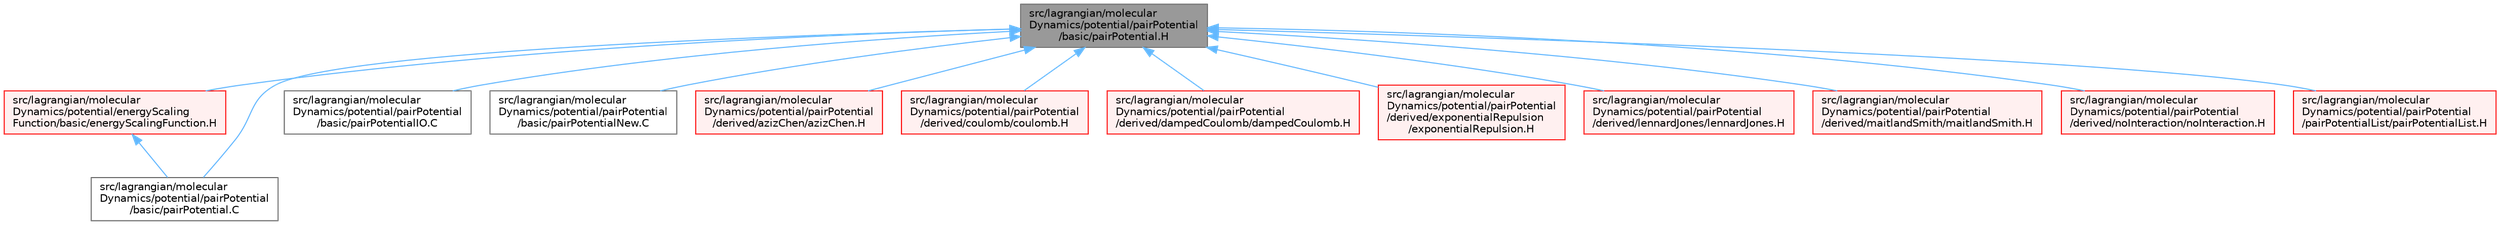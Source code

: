 digraph "src/lagrangian/molecularDynamics/potential/pairPotential/basic/pairPotential.H"
{
 // LATEX_PDF_SIZE
  bgcolor="transparent";
  edge [fontname=Helvetica,fontsize=10,labelfontname=Helvetica,labelfontsize=10];
  node [fontname=Helvetica,fontsize=10,shape=box,height=0.2,width=0.4];
  Node1 [id="Node000001",label="src/lagrangian/molecular\lDynamics/potential/pairPotential\l/basic/pairPotential.H",height=0.2,width=0.4,color="gray40", fillcolor="grey60", style="filled", fontcolor="black",tooltip=" "];
  Node1 -> Node2 [id="edge1_Node000001_Node000002",dir="back",color="steelblue1",style="solid",tooltip=" "];
  Node2 [id="Node000002",label="src/lagrangian/molecular\lDynamics/potential/energyScaling\lFunction/basic/energyScalingFunction.H",height=0.2,width=0.4,color="red", fillcolor="#FFF0F0", style="filled",URL="$energyScalingFunction_8H.html",tooltip=" "];
  Node2 -> Node15 [id="edge2_Node000002_Node000015",dir="back",color="steelblue1",style="solid",tooltip=" "];
  Node15 [id="Node000015",label="src/lagrangian/molecular\lDynamics/potential/pairPotential\l/basic/pairPotential.C",height=0.2,width=0.4,color="grey40", fillcolor="white", style="filled",URL="$pairPotential_8C.html",tooltip=" "];
  Node1 -> Node15 [id="edge3_Node000001_Node000015",dir="back",color="steelblue1",style="solid",tooltip=" "];
  Node1 -> Node16 [id="edge4_Node000001_Node000016",dir="back",color="steelblue1",style="solid",tooltip=" "];
  Node16 [id="Node000016",label="src/lagrangian/molecular\lDynamics/potential/pairPotential\l/basic/pairPotentialIO.C",height=0.2,width=0.4,color="grey40", fillcolor="white", style="filled",URL="$pairPotentialIO_8C.html",tooltip=" "];
  Node1 -> Node17 [id="edge5_Node000001_Node000017",dir="back",color="steelblue1",style="solid",tooltip=" "];
  Node17 [id="Node000017",label="src/lagrangian/molecular\lDynamics/potential/pairPotential\l/basic/pairPotentialNew.C",height=0.2,width=0.4,color="grey40", fillcolor="white", style="filled",URL="$pairPotentialNew_8C.html",tooltip=" "];
  Node1 -> Node18 [id="edge6_Node000001_Node000018",dir="back",color="steelblue1",style="solid",tooltip=" "];
  Node18 [id="Node000018",label="src/lagrangian/molecular\lDynamics/potential/pairPotential\l/derived/azizChen/azizChen.H",height=0.2,width=0.4,color="red", fillcolor="#FFF0F0", style="filled",URL="$azizChen_8H.html",tooltip=" "];
  Node1 -> Node20 [id="edge7_Node000001_Node000020",dir="back",color="steelblue1",style="solid",tooltip=" "];
  Node20 [id="Node000020",label="src/lagrangian/molecular\lDynamics/potential/pairPotential\l/derived/coulomb/coulomb.H",height=0.2,width=0.4,color="red", fillcolor="#FFF0F0", style="filled",URL="$coulomb_8H.html",tooltip=" "];
  Node1 -> Node22 [id="edge8_Node000001_Node000022",dir="back",color="steelblue1",style="solid",tooltip=" "];
  Node22 [id="Node000022",label="src/lagrangian/molecular\lDynamics/potential/pairPotential\l/derived/dampedCoulomb/dampedCoulomb.H",height=0.2,width=0.4,color="red", fillcolor="#FFF0F0", style="filled",URL="$dampedCoulomb_8H.html",tooltip=" "];
  Node1 -> Node24 [id="edge9_Node000001_Node000024",dir="back",color="steelblue1",style="solid",tooltip=" "];
  Node24 [id="Node000024",label="src/lagrangian/molecular\lDynamics/potential/pairPotential\l/derived/exponentialRepulsion\l/exponentialRepulsion.H",height=0.2,width=0.4,color="red", fillcolor="#FFF0F0", style="filled",URL="$exponentialRepulsion_8H.html",tooltip=" "];
  Node1 -> Node26 [id="edge10_Node000001_Node000026",dir="back",color="steelblue1",style="solid",tooltip=" "];
  Node26 [id="Node000026",label="src/lagrangian/molecular\lDynamics/potential/pairPotential\l/derived/lennardJones/lennardJones.H",height=0.2,width=0.4,color="red", fillcolor="#FFF0F0", style="filled",URL="$lennardJones_8H.html",tooltip=" "];
  Node1 -> Node28 [id="edge11_Node000001_Node000028",dir="back",color="steelblue1",style="solid",tooltip=" "];
  Node28 [id="Node000028",label="src/lagrangian/molecular\lDynamics/potential/pairPotential\l/derived/maitlandSmith/maitlandSmith.H",height=0.2,width=0.4,color="red", fillcolor="#FFF0F0", style="filled",URL="$maitlandSmith_8H.html",tooltip=" "];
  Node1 -> Node30 [id="edge12_Node000001_Node000030",dir="back",color="steelblue1",style="solid",tooltip=" "];
  Node30 [id="Node000030",label="src/lagrangian/molecular\lDynamics/potential/pairPotential\l/derived/noInteraction/noInteraction.H",height=0.2,width=0.4,color="red", fillcolor="#FFF0F0", style="filled",URL="$noInteraction_8H.html",tooltip=" "];
  Node1 -> Node32 [id="edge13_Node000001_Node000032",dir="back",color="steelblue1",style="solid",tooltip=" "];
  Node32 [id="Node000032",label="src/lagrangian/molecular\lDynamics/potential/pairPotential\l/pairPotentialList/pairPotentialList.H",height=0.2,width=0.4,color="red", fillcolor="#FFF0F0", style="filled",URL="$pairPotentialList_8H.html",tooltip=" "];
}
